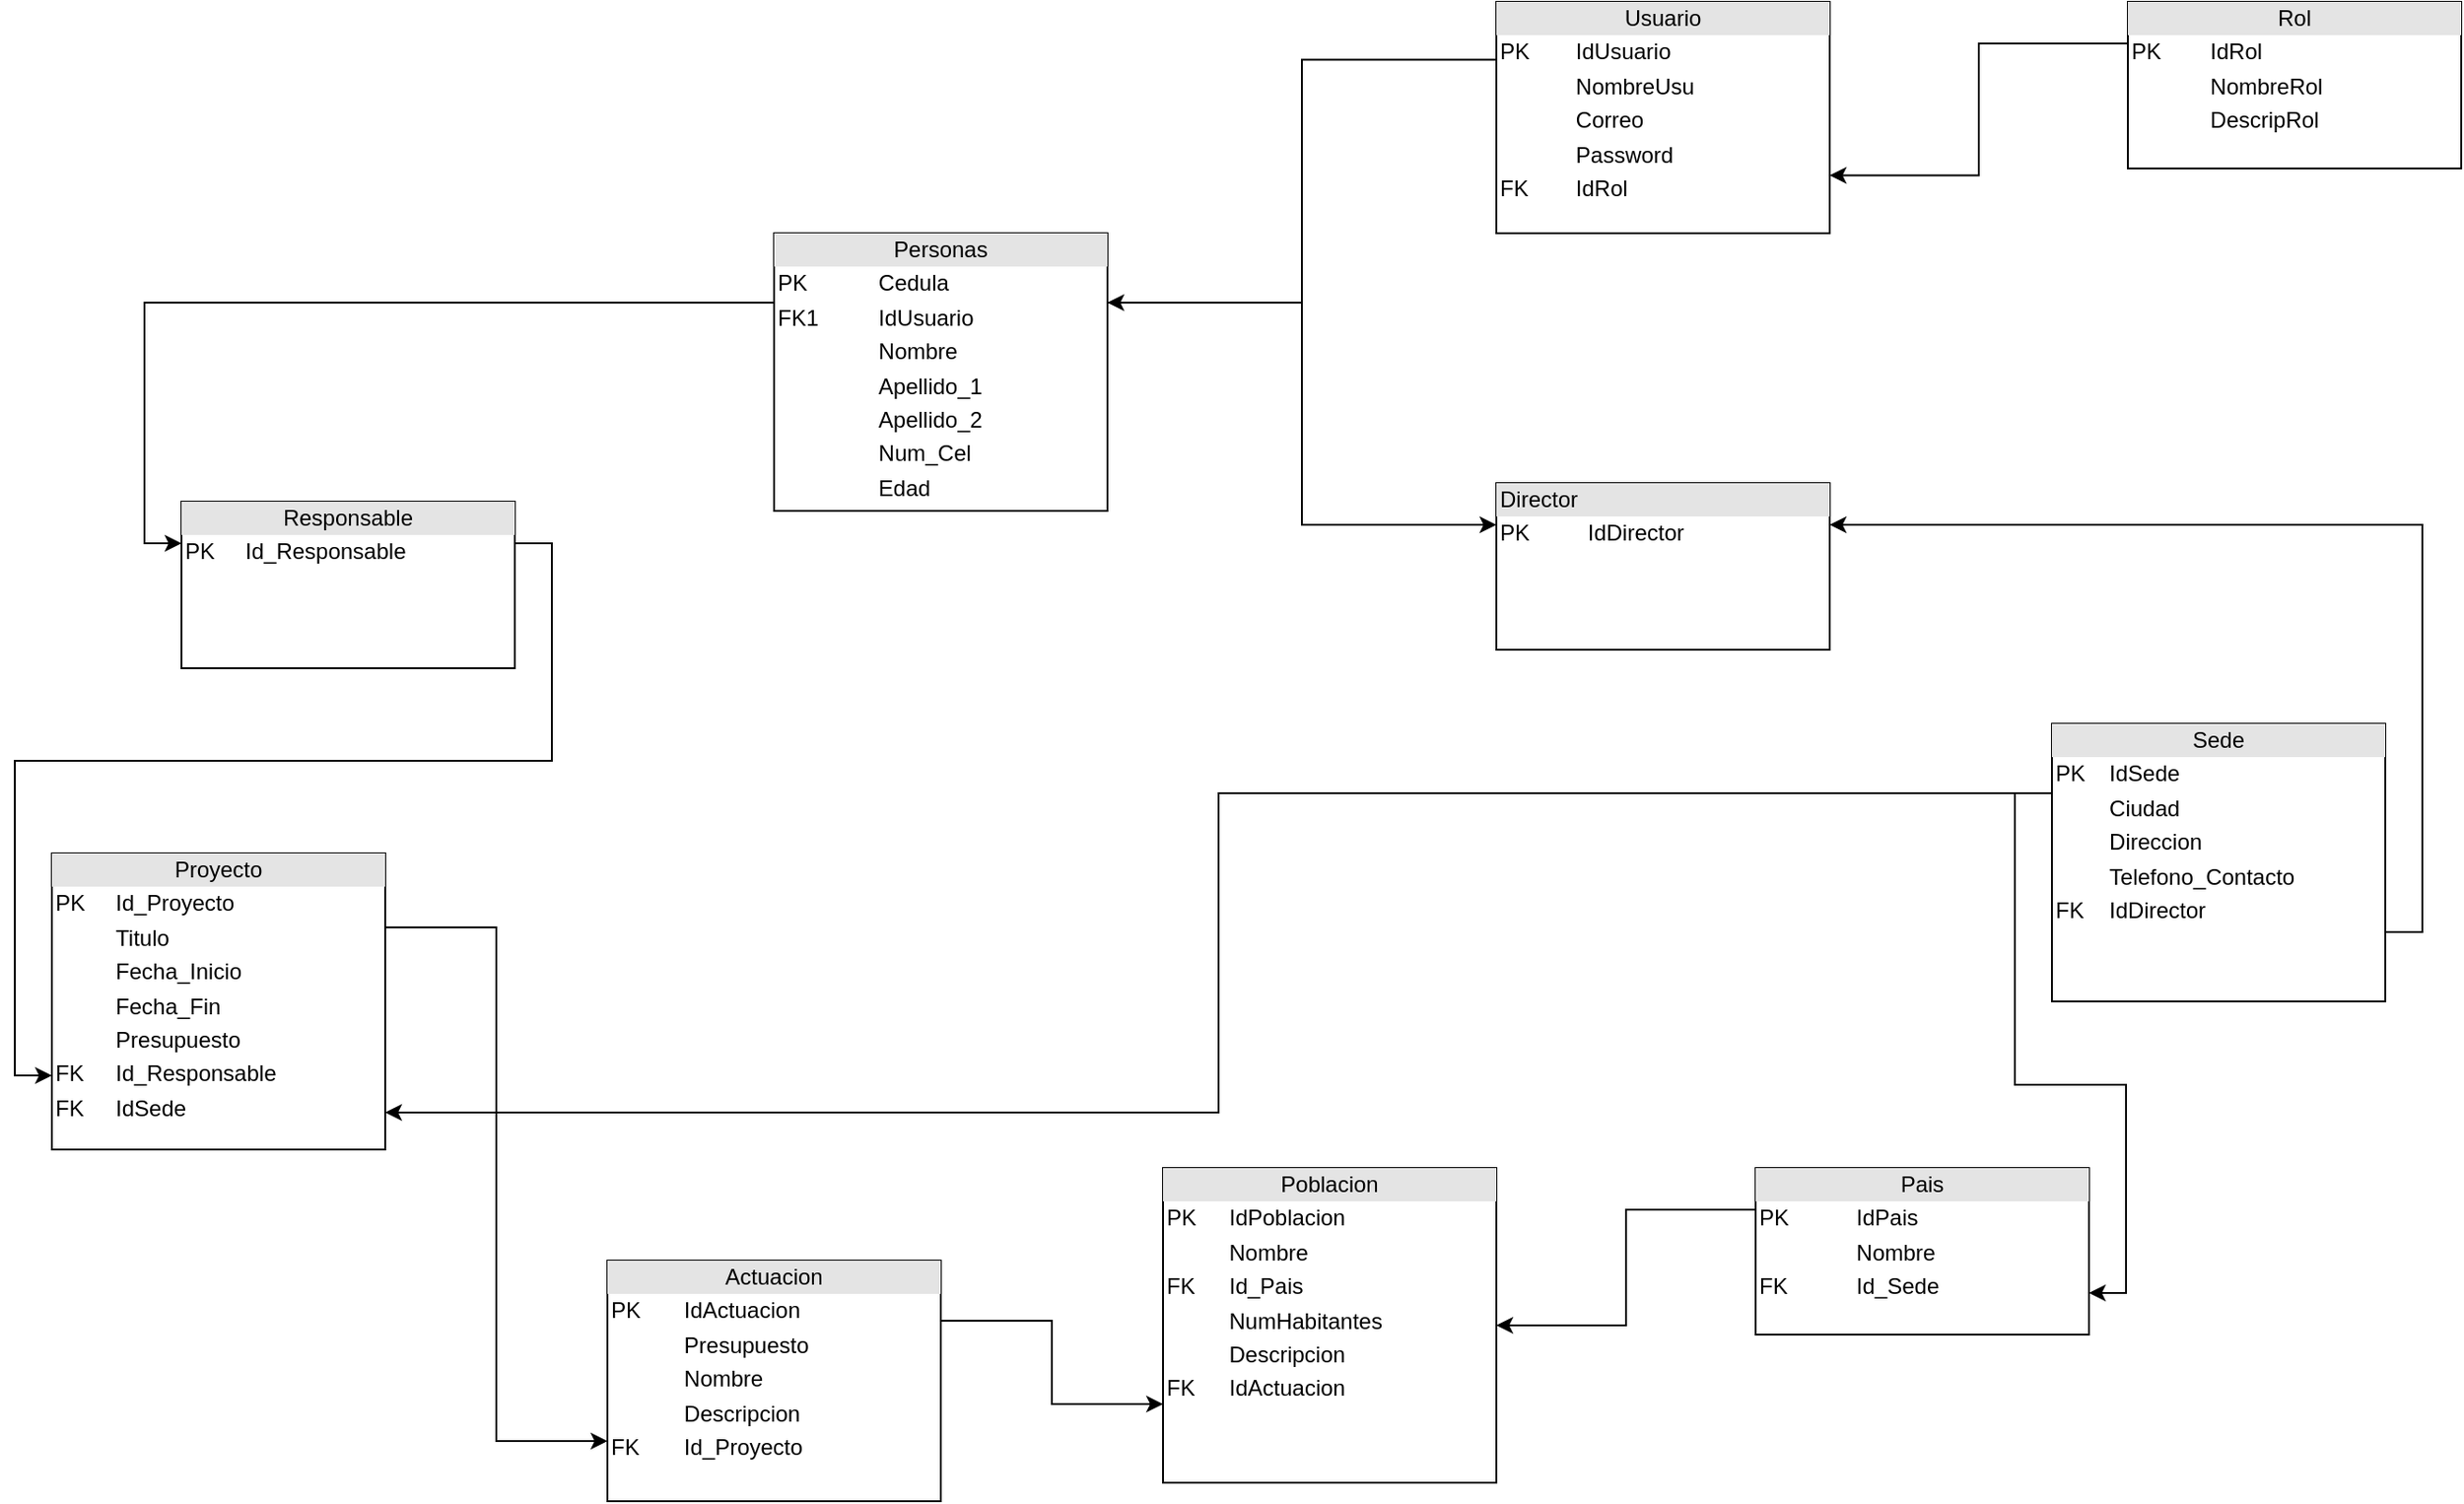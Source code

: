 <mxfile version="22.0.4" type="github">
  <diagram id="C5RBs43oDa-KdzZeNtuy" name="Page-1">
    <mxGraphModel dx="1615" dy="2057" grid="1" gridSize="10" guides="1" tooltips="1" connect="1" arrows="1" fold="1" page="1" pageScale="1" pageWidth="827" pageHeight="1169" math="0" shadow="0">
      <root>
        <mxCell id="WIyWlLk6GJQsqaUBKTNV-0" />
        <mxCell id="WIyWlLk6GJQsqaUBKTNV-1" parent="WIyWlLk6GJQsqaUBKTNV-0" />
        <mxCell id="pnNXf7P6UPrXP4daCZyU-17" style="edgeStyle=orthogonalEdgeStyle;rounded=0;orthogonalLoop=1;jettySize=auto;html=1;exitX=0;exitY=0.25;exitDx=0;exitDy=0;entryX=0;entryY=0.25;entryDx=0;entryDy=0;" edge="1" parent="WIyWlLk6GJQsqaUBKTNV-1" source="WOT2eZjapdWTzikEkjCC-0" target="pnNXf7P6UPrXP4daCZyU-3">
          <mxGeometry relative="1" as="geometry" />
        </mxCell>
        <mxCell id="pnNXf7P6UPrXP4daCZyU-21" style="edgeStyle=orthogonalEdgeStyle;rounded=0;orthogonalLoop=1;jettySize=auto;html=1;exitX=1;exitY=0.25;exitDx=0;exitDy=0;entryX=0;entryY=0.25;entryDx=0;entryDy=0;" edge="1" parent="WIyWlLk6GJQsqaUBKTNV-1" source="WOT2eZjapdWTzikEkjCC-0" target="pnNXf7P6UPrXP4daCZyU-13">
          <mxGeometry relative="1" as="geometry" />
        </mxCell>
        <mxCell id="WOT2eZjapdWTzikEkjCC-0" value="&lt;div style=&quot;text-align: center; box-sizing: border-box; width: 100%; background: rgb(228, 228, 228); padding: 2px;&quot;&gt;Personas&lt;/div&gt;&lt;table style=&quot;width:100%;font-size:1em;&quot; cellpadding=&quot;2&quot; cellspacing=&quot;0&quot;&gt;&lt;tbody&gt;&lt;tr&gt;&lt;td&gt;PK&lt;/td&gt;&lt;td&gt;Cedula&lt;/td&gt;&lt;/tr&gt;&lt;tr&gt;&lt;td&gt;FK1&lt;/td&gt;&lt;td&gt;IdUsuario&lt;/td&gt;&lt;/tr&gt;&lt;tr&gt;&lt;td&gt;&lt;/td&gt;&lt;td&gt;Nombre&lt;/td&gt;&lt;/tr&gt;&lt;tr&gt;&lt;td&gt;&lt;br&gt;&lt;/td&gt;&lt;td&gt;Apellido_1&lt;/td&gt;&lt;/tr&gt;&lt;tr&gt;&lt;td&gt;&lt;br&gt;&lt;/td&gt;&lt;td&gt;Apellido_2&lt;/td&gt;&lt;/tr&gt;&lt;tr&gt;&lt;td&gt;&lt;br&gt;&lt;/td&gt;&lt;td&gt;Num_Cel&lt;/td&gt;&lt;/tr&gt;&lt;tr&gt;&lt;td&gt;&lt;br&gt;&lt;/td&gt;&lt;td&gt;Edad&lt;/td&gt;&lt;/tr&gt;&lt;/tbody&gt;&lt;/table&gt;" style="verticalAlign=top;align=left;overflow=fill;html=1;whiteSpace=wrap;" parent="WIyWlLk6GJQsqaUBKTNV-1" vertex="1">
          <mxGeometry x="510" y="95" width="180" height="150" as="geometry" />
        </mxCell>
        <mxCell id="WOT2eZjapdWTzikEkjCC-3" style="edgeStyle=orthogonalEdgeStyle;rounded=0;orthogonalLoop=1;jettySize=auto;html=1;exitX=0;exitY=0.25;exitDx=0;exitDy=0;entryX=1;entryY=0.25;entryDx=0;entryDy=0;" parent="WIyWlLk6GJQsqaUBKTNV-1" source="WOT2eZjapdWTzikEkjCC-1" target="WOT2eZjapdWTzikEkjCC-0" edge="1">
          <mxGeometry relative="1" as="geometry" />
        </mxCell>
        <mxCell id="WOT2eZjapdWTzikEkjCC-1" value="&lt;div style=&quot;text-align: center; box-sizing: border-box; width: 100%; background: rgb(228, 228, 228); padding: 2px;&quot;&gt;Usuario&lt;/div&gt;&lt;table style=&quot;width:100%;font-size:1em;&quot; cellpadding=&quot;2&quot; cellspacing=&quot;0&quot;&gt;&lt;tbody&gt;&lt;tr&gt;&lt;td&gt;PK&lt;/td&gt;&lt;td&gt;IdUsuario&lt;/td&gt;&lt;/tr&gt;&lt;tr&gt;&lt;td&gt;&lt;br&gt;&lt;/td&gt;&lt;td&gt;NombreUsu&lt;/td&gt;&lt;/tr&gt;&lt;tr&gt;&lt;td&gt;&lt;/td&gt;&lt;td&gt;Correo&lt;/td&gt;&lt;/tr&gt;&lt;tr&gt;&lt;td&gt;&lt;br&gt;&lt;/td&gt;&lt;td&gt;Password&lt;/td&gt;&lt;/tr&gt;&lt;tr&gt;&lt;td&gt;FK&lt;/td&gt;&lt;td&gt;IdRol&lt;/td&gt;&lt;/tr&gt;&lt;/tbody&gt;&lt;/table&gt;" style="verticalAlign=top;align=left;overflow=fill;html=1;whiteSpace=wrap;" parent="WIyWlLk6GJQsqaUBKTNV-1" vertex="1">
          <mxGeometry x="900" y="-30" width="180" height="125" as="geometry" />
        </mxCell>
        <mxCell id="pnNXf7P6UPrXP4daCZyU-16" style="edgeStyle=orthogonalEdgeStyle;rounded=0;orthogonalLoop=1;jettySize=auto;html=1;exitX=0;exitY=0.25;exitDx=0;exitDy=0;entryX=1;entryY=0.75;entryDx=0;entryDy=0;" edge="1" parent="WIyWlLk6GJQsqaUBKTNV-1" source="WOT2eZjapdWTzikEkjCC-2" target="WOT2eZjapdWTzikEkjCC-1">
          <mxGeometry relative="1" as="geometry" />
        </mxCell>
        <mxCell id="WOT2eZjapdWTzikEkjCC-2" value="&lt;div style=&quot;text-align: center; box-sizing: border-box; width: 100%; background: rgb(228, 228, 228); padding: 2px;&quot;&gt;Rol&lt;/div&gt;&lt;table style=&quot;width:100%;font-size:1em;&quot; cellpadding=&quot;2&quot; cellspacing=&quot;0&quot;&gt;&lt;tbody&gt;&lt;tr&gt;&lt;td&gt;PK&lt;/td&gt;&lt;td&gt;IdRol&lt;/td&gt;&lt;/tr&gt;&lt;tr&gt;&lt;td&gt;&lt;br&gt;&lt;/td&gt;&lt;td&gt;NombreRol&lt;/td&gt;&lt;/tr&gt;&lt;tr&gt;&lt;td&gt;&lt;/td&gt;&lt;td&gt;DescripRol&lt;/td&gt;&lt;/tr&gt;&lt;/tbody&gt;&lt;/table&gt;" style="verticalAlign=top;align=left;overflow=fill;html=1;whiteSpace=wrap;" parent="WIyWlLk6GJQsqaUBKTNV-1" vertex="1">
          <mxGeometry x="1241" y="-30" width="180" height="90" as="geometry" />
        </mxCell>
        <mxCell id="pnNXf7P6UPrXP4daCZyU-12" style="edgeStyle=orthogonalEdgeStyle;rounded=0;orthogonalLoop=1;jettySize=auto;html=1;exitX=0;exitY=0.25;exitDx=0;exitDy=0;entryX=1;entryY=0.75;entryDx=0;entryDy=0;" edge="1" parent="WIyWlLk6GJQsqaUBKTNV-1" source="pnNXf7P6UPrXP4daCZyU-0" target="pnNXf7P6UPrXP4daCZyU-1">
          <mxGeometry relative="1" as="geometry" />
        </mxCell>
        <mxCell id="pnNXf7P6UPrXP4daCZyU-14" style="edgeStyle=orthogonalEdgeStyle;rounded=0;orthogonalLoop=1;jettySize=auto;html=1;exitX=1;exitY=0.75;exitDx=0;exitDy=0;entryX=1;entryY=0.25;entryDx=0;entryDy=0;" edge="1" parent="WIyWlLk6GJQsqaUBKTNV-1" source="pnNXf7P6UPrXP4daCZyU-0" target="pnNXf7P6UPrXP4daCZyU-13">
          <mxGeometry relative="1" as="geometry" />
        </mxCell>
        <mxCell id="pnNXf7P6UPrXP4daCZyU-25" style="edgeStyle=orthogonalEdgeStyle;rounded=0;orthogonalLoop=1;jettySize=auto;html=1;exitX=0;exitY=0.25;exitDx=0;exitDy=0;entryX=1;entryY=0.875;entryDx=0;entryDy=0;entryPerimeter=0;" edge="1" parent="WIyWlLk6GJQsqaUBKTNV-1" source="pnNXf7P6UPrXP4daCZyU-0" target="pnNXf7P6UPrXP4daCZyU-2">
          <mxGeometry relative="1" as="geometry">
            <mxPoint x="610" y="510" as="targetPoint" />
          </mxGeometry>
        </mxCell>
        <mxCell id="pnNXf7P6UPrXP4daCZyU-0" value="&lt;div style=&quot;text-align: center; box-sizing: border-box; width: 100%; background: rgb(228, 228, 228); padding: 2px;&quot;&gt;Sede&lt;/div&gt;&lt;table style=&quot;width:100%;font-size:1em;&quot; cellpadding=&quot;2&quot; cellspacing=&quot;0&quot;&gt;&lt;tbody&gt;&lt;tr&gt;&lt;td&gt;PK&lt;/td&gt;&lt;td&gt;IdSede&lt;/td&gt;&lt;/tr&gt;&lt;tr&gt;&lt;td&gt;&lt;br&gt;&lt;/td&gt;&lt;td&gt;Ciudad&lt;/td&gt;&lt;/tr&gt;&lt;tr&gt;&lt;td&gt;&lt;/td&gt;&lt;td&gt;Direccion&lt;/td&gt;&lt;/tr&gt;&lt;tr&gt;&lt;td&gt;&lt;br&gt;&lt;/td&gt;&lt;td&gt;Telefono_Contacto&lt;/td&gt;&lt;/tr&gt;&lt;tr&gt;&lt;td&gt;FK&lt;/td&gt;&lt;td&gt;IdDirector&lt;/td&gt;&lt;/tr&gt;&lt;/tbody&gt;&lt;/table&gt;" style="verticalAlign=top;align=left;overflow=fill;html=1;whiteSpace=wrap;" vertex="1" parent="WIyWlLk6GJQsqaUBKTNV-1">
          <mxGeometry x="1200" y="360" width="180" height="150" as="geometry" />
        </mxCell>
        <mxCell id="pnNXf7P6UPrXP4daCZyU-9" style="edgeStyle=orthogonalEdgeStyle;rounded=0;orthogonalLoop=1;jettySize=auto;html=1;exitX=0;exitY=0.25;exitDx=0;exitDy=0;entryX=1;entryY=0.5;entryDx=0;entryDy=0;" edge="1" parent="WIyWlLk6GJQsqaUBKTNV-1" source="pnNXf7P6UPrXP4daCZyU-1" target="pnNXf7P6UPrXP4daCZyU-8">
          <mxGeometry relative="1" as="geometry" />
        </mxCell>
        <mxCell id="pnNXf7P6UPrXP4daCZyU-1" value="&lt;div style=&quot;text-align: center; box-sizing: border-box; width: 100%; background: rgb(228, 228, 228); padding: 2px;&quot;&gt;Pais&lt;/div&gt;&lt;table style=&quot;width:100%;font-size:1em;&quot; cellpadding=&quot;2&quot; cellspacing=&quot;0&quot;&gt;&lt;tbody&gt;&lt;tr&gt;&lt;td&gt;PK&lt;/td&gt;&lt;td&gt;IdPais&lt;/td&gt;&lt;/tr&gt;&lt;tr&gt;&lt;td&gt;&lt;br&gt;&lt;/td&gt;&lt;td&gt;Nombre&lt;/td&gt;&lt;/tr&gt;&lt;tr&gt;&lt;td&gt;FK&lt;/td&gt;&lt;td&gt;Id_Sede&lt;/td&gt;&lt;/tr&gt;&lt;/tbody&gt;&lt;/table&gt;" style="verticalAlign=top;align=left;overflow=fill;html=1;whiteSpace=wrap;" vertex="1" parent="WIyWlLk6GJQsqaUBKTNV-1">
          <mxGeometry x="1040" y="600" width="180" height="90" as="geometry" />
        </mxCell>
        <mxCell id="pnNXf7P6UPrXP4daCZyU-24" style="edgeStyle=orthogonalEdgeStyle;rounded=0;orthogonalLoop=1;jettySize=auto;html=1;exitX=1;exitY=0.25;exitDx=0;exitDy=0;entryX=0;entryY=0.75;entryDx=0;entryDy=0;" edge="1" parent="WIyWlLk6GJQsqaUBKTNV-1" source="pnNXf7P6UPrXP4daCZyU-2" target="pnNXf7P6UPrXP4daCZyU-7">
          <mxGeometry relative="1" as="geometry" />
        </mxCell>
        <mxCell id="pnNXf7P6UPrXP4daCZyU-2" value="&lt;div style=&quot;text-align: center; box-sizing: border-box; width: 100%; background: rgb(228, 228, 228); padding: 2px;&quot;&gt;Proyecto&lt;/div&gt;&lt;table style=&quot;width:100%;font-size:1em;&quot; cellpadding=&quot;2&quot; cellspacing=&quot;0&quot;&gt;&lt;tbody&gt;&lt;tr&gt;&lt;td&gt;PK&lt;/td&gt;&lt;td&gt;Id_Proyecto&lt;/td&gt;&lt;/tr&gt;&lt;tr&gt;&lt;td&gt;&lt;br&gt;&lt;/td&gt;&lt;td&gt;Titulo&lt;/td&gt;&lt;/tr&gt;&lt;tr&gt;&lt;td&gt;&lt;/td&gt;&lt;td&gt;Fecha_Inicio&lt;/td&gt;&lt;/tr&gt;&lt;tr&gt;&lt;td&gt;&lt;br&gt;&lt;/td&gt;&lt;td&gt;Fecha_Fin&lt;/td&gt;&lt;/tr&gt;&lt;tr&gt;&lt;td&gt;&lt;br&gt;&lt;/td&gt;&lt;td&gt;Presupuesto&lt;/td&gt;&lt;/tr&gt;&lt;tr&gt;&lt;td&gt;FK&lt;/td&gt;&lt;td&gt;Id_Responsable&lt;/td&gt;&lt;/tr&gt;&lt;tr&gt;&lt;td&gt;FK&lt;/td&gt;&lt;td&gt;IdSede&lt;/td&gt;&lt;/tr&gt;&lt;/tbody&gt;&lt;/table&gt;" style="verticalAlign=top;align=left;overflow=fill;html=1;whiteSpace=wrap;" vertex="1" parent="WIyWlLk6GJQsqaUBKTNV-1">
          <mxGeometry x="120" y="430" width="180" height="160" as="geometry" />
        </mxCell>
        <mxCell id="pnNXf7P6UPrXP4daCZyU-26" style="edgeStyle=orthogonalEdgeStyle;rounded=0;orthogonalLoop=1;jettySize=auto;html=1;exitX=1;exitY=0.25;exitDx=0;exitDy=0;entryX=0;entryY=0.75;entryDx=0;entryDy=0;" edge="1" parent="WIyWlLk6GJQsqaUBKTNV-1" source="pnNXf7P6UPrXP4daCZyU-3" target="pnNXf7P6UPrXP4daCZyU-2">
          <mxGeometry relative="1" as="geometry" />
        </mxCell>
        <mxCell id="pnNXf7P6UPrXP4daCZyU-3" value="&lt;div style=&quot;text-align: center; box-sizing: border-box; width: 100%; background: rgb(228, 228, 228); padding: 2px;&quot;&gt;Responsable&lt;/div&gt;&lt;table style=&quot;width:100%;font-size:1em;&quot; cellpadding=&quot;2&quot; cellspacing=&quot;0&quot;&gt;&lt;tbody&gt;&lt;tr&gt;&lt;td&gt;PK&lt;/td&gt;&lt;td&gt;Id_Responsable&lt;/td&gt;&lt;/tr&gt;&lt;tr&gt;&lt;td&gt;&lt;br&gt;&lt;/td&gt;&lt;td&gt;&lt;br&gt;&lt;/td&gt;&lt;/tr&gt;&lt;tr&gt;&lt;td&gt;&lt;/td&gt;&lt;td&gt;&lt;br&gt;&lt;/td&gt;&lt;/tr&gt;&lt;/tbody&gt;&lt;/table&gt;" style="verticalAlign=top;align=left;overflow=fill;html=1;whiteSpace=wrap;" vertex="1" parent="WIyWlLk6GJQsqaUBKTNV-1">
          <mxGeometry x="190" y="240" width="180" height="90" as="geometry" />
        </mxCell>
        <mxCell id="pnNXf7P6UPrXP4daCZyU-22" style="edgeStyle=orthogonalEdgeStyle;rounded=0;orthogonalLoop=1;jettySize=auto;html=1;exitX=1;exitY=0.25;exitDx=0;exitDy=0;entryX=0;entryY=0.75;entryDx=0;entryDy=0;" edge="1" parent="WIyWlLk6GJQsqaUBKTNV-1" source="pnNXf7P6UPrXP4daCZyU-7" target="pnNXf7P6UPrXP4daCZyU-8">
          <mxGeometry relative="1" as="geometry" />
        </mxCell>
        <mxCell id="pnNXf7P6UPrXP4daCZyU-7" value="&lt;div style=&quot;text-align: center; box-sizing: border-box; width: 100%; background: rgb(228, 228, 228); padding: 2px;&quot;&gt;Actuacion&lt;/div&gt;&lt;table style=&quot;width:100%;font-size:1em;&quot; cellpadding=&quot;2&quot; cellspacing=&quot;0&quot;&gt;&lt;tbody&gt;&lt;tr&gt;&lt;td&gt;PK&lt;/td&gt;&lt;td&gt;IdActuacion&lt;/td&gt;&lt;/tr&gt;&lt;tr&gt;&lt;td&gt;&lt;br&gt;&lt;/td&gt;&lt;td&gt;Presupuesto&lt;/td&gt;&lt;/tr&gt;&lt;tr&gt;&lt;td&gt;&lt;/td&gt;&lt;td&gt;Nombre&lt;/td&gt;&lt;/tr&gt;&lt;tr&gt;&lt;td&gt;&lt;br&gt;&lt;/td&gt;&lt;td&gt;Descripcion&lt;/td&gt;&lt;/tr&gt;&lt;tr&gt;&lt;td&gt;FK&lt;/td&gt;&lt;td&gt;Id_Proyecto&lt;/td&gt;&lt;/tr&gt;&lt;/tbody&gt;&lt;/table&gt;" style="verticalAlign=top;align=left;overflow=fill;html=1;whiteSpace=wrap;" vertex="1" parent="WIyWlLk6GJQsqaUBKTNV-1">
          <mxGeometry x="420" y="650" width="180" height="130" as="geometry" />
        </mxCell>
        <mxCell id="pnNXf7P6UPrXP4daCZyU-8" value="&lt;div style=&quot;text-align: center; box-sizing: border-box; width: 100%; background: rgb(228, 228, 228); padding: 2px;&quot;&gt;Poblacion&lt;/div&gt;&lt;table style=&quot;width:100%;font-size:1em;&quot; cellpadding=&quot;2&quot; cellspacing=&quot;0&quot;&gt;&lt;tbody&gt;&lt;tr&gt;&lt;td&gt;PK&lt;/td&gt;&lt;td&gt;IdPoblacion&lt;/td&gt;&lt;/tr&gt;&lt;tr&gt;&lt;td&gt;&lt;br&gt;&lt;/td&gt;&lt;td&gt;Nombre&lt;/td&gt;&lt;/tr&gt;&lt;tr&gt;&lt;td&gt;FK&lt;/td&gt;&lt;td&gt;Id_Pais&lt;/td&gt;&lt;/tr&gt;&lt;tr&gt;&lt;td&gt;&lt;br&gt;&lt;/td&gt;&lt;td&gt;NumHabitantes&lt;/td&gt;&lt;/tr&gt;&lt;tr&gt;&lt;td&gt;&lt;br&gt;&lt;/td&gt;&lt;td&gt;Descripcion&lt;/td&gt;&lt;/tr&gt;&lt;tr&gt;&lt;td&gt;FK&lt;/td&gt;&lt;td&gt;IdActuacion&lt;/td&gt;&lt;/tr&gt;&lt;/tbody&gt;&lt;/table&gt;" style="verticalAlign=top;align=left;overflow=fill;html=1;whiteSpace=wrap;" vertex="1" parent="WIyWlLk6GJQsqaUBKTNV-1">
          <mxGeometry x="720" y="600" width="180" height="170" as="geometry" />
        </mxCell>
        <mxCell id="pnNXf7P6UPrXP4daCZyU-13" value="&lt;div style=&quot;box-sizing:border-box;width:100%;background:#e4e4e4;padding:2px;&quot;&gt;Director&lt;/div&gt;&lt;table style=&quot;width:100%;font-size:1em;&quot; cellpadding=&quot;2&quot; cellspacing=&quot;0&quot;&gt;&lt;tbody&gt;&lt;tr&gt;&lt;td&gt;PK&lt;/td&gt;&lt;td&gt;IdDirector&lt;/td&gt;&lt;/tr&gt;&lt;tr&gt;&lt;td&gt;&lt;br&gt;&lt;/td&gt;&lt;td&gt;&lt;br&gt;&lt;/td&gt;&lt;/tr&gt;&lt;tr&gt;&lt;td&gt;&lt;/td&gt;&lt;td&gt;&lt;br&gt;&lt;/td&gt;&lt;/tr&gt;&lt;/tbody&gt;&lt;/table&gt;" style="verticalAlign=top;align=left;overflow=fill;html=1;whiteSpace=wrap;" vertex="1" parent="WIyWlLk6GJQsqaUBKTNV-1">
          <mxGeometry x="900" y="230" width="180" height="90" as="geometry" />
        </mxCell>
      </root>
    </mxGraphModel>
  </diagram>
</mxfile>
